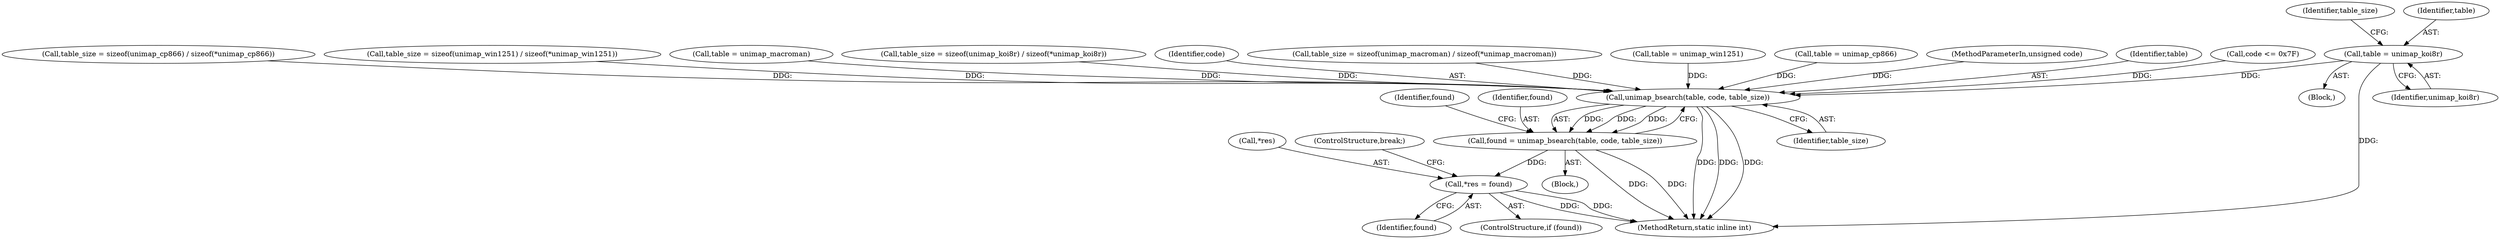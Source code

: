 digraph "0_php-src_0da8b8b801f9276359262f1ef8274c7812d3dfda?w=1_4@pointer" {
"1000315" [label="(Call,table = unimap_koi8r)"];
"1000353" [label="(Call,unimap_bsearch(table, code, table_size))"];
"1000351" [label="(Call,found = unimap_bsearch(table, code, table_size))"];
"1000359" [label="(Call,*res = found)"];
"1000117" [label="(Block,)"];
"1000331" [label="(Call,table_size = sizeof(unimap_cp866) / sizeof(*unimap_cp866))"];
"1000350" [label="(Block,)"];
"1000305" [label="(Call,table_size = sizeof(unimap_win1251) / sizeof(*unimap_win1251))"];
"1000289" [label="(Call,table = unimap_macroman)"];
"1000359" [label="(Call,*res = found)"];
"1000353" [label="(Call,unimap_bsearch(table, code, table_size))"];
"1000360" [label="(Call,*res)"];
"1000318" [label="(Call,table_size = sizeof(unimap_koi8r) / sizeof(*unimap_koi8r))"];
"1000362" [label="(Identifier,found)"];
"1000419" [label="(MethodReturn,static inline int)"];
"1000315" [label="(Call,table = unimap_koi8r)"];
"1000358" [label="(Identifier,found)"];
"1000319" [label="(Identifier,table_size)"];
"1000352" [label="(Identifier,found)"];
"1000317" [label="(Identifier,unimap_koi8r)"];
"1000355" [label="(Identifier,code)"];
"1000292" [label="(Call,table_size = sizeof(unimap_macroman) / sizeof(*unimap_macroman))"];
"1000302" [label="(Call,table = unimap_win1251)"];
"1000328" [label="(Call,table = unimap_cp866)"];
"1000357" [label="(ControlStructure,if (found))"];
"1000108" [label="(MethodParameterIn,unsigned code)"];
"1000351" [label="(Call,found = unimap_bsearch(table, code, table_size))"];
"1000354" [label="(Identifier,table)"];
"1000341" [label="(Call,code <= 0x7F)"];
"1000316" [label="(Identifier,table)"];
"1000356" [label="(Identifier,table_size)"];
"1000366" [label="(ControlStructure,break;)"];
"1000315" -> "1000117"  [label="AST: "];
"1000315" -> "1000317"  [label="CFG: "];
"1000316" -> "1000315"  [label="AST: "];
"1000317" -> "1000315"  [label="AST: "];
"1000319" -> "1000315"  [label="CFG: "];
"1000315" -> "1000419"  [label="DDG: "];
"1000315" -> "1000353"  [label="DDG: "];
"1000353" -> "1000351"  [label="AST: "];
"1000353" -> "1000356"  [label="CFG: "];
"1000354" -> "1000353"  [label="AST: "];
"1000355" -> "1000353"  [label="AST: "];
"1000356" -> "1000353"  [label="AST: "];
"1000351" -> "1000353"  [label="CFG: "];
"1000353" -> "1000419"  [label="DDG: "];
"1000353" -> "1000419"  [label="DDG: "];
"1000353" -> "1000419"  [label="DDG: "];
"1000353" -> "1000351"  [label="DDG: "];
"1000353" -> "1000351"  [label="DDG: "];
"1000353" -> "1000351"  [label="DDG: "];
"1000289" -> "1000353"  [label="DDG: "];
"1000302" -> "1000353"  [label="DDG: "];
"1000328" -> "1000353"  [label="DDG: "];
"1000341" -> "1000353"  [label="DDG: "];
"1000108" -> "1000353"  [label="DDG: "];
"1000292" -> "1000353"  [label="DDG: "];
"1000318" -> "1000353"  [label="DDG: "];
"1000331" -> "1000353"  [label="DDG: "];
"1000305" -> "1000353"  [label="DDG: "];
"1000351" -> "1000350"  [label="AST: "];
"1000352" -> "1000351"  [label="AST: "];
"1000358" -> "1000351"  [label="CFG: "];
"1000351" -> "1000419"  [label="DDG: "];
"1000351" -> "1000419"  [label="DDG: "];
"1000351" -> "1000359"  [label="DDG: "];
"1000359" -> "1000357"  [label="AST: "];
"1000359" -> "1000362"  [label="CFG: "];
"1000360" -> "1000359"  [label="AST: "];
"1000362" -> "1000359"  [label="AST: "];
"1000366" -> "1000359"  [label="CFG: "];
"1000359" -> "1000419"  [label="DDG: "];
"1000359" -> "1000419"  [label="DDG: "];
}
